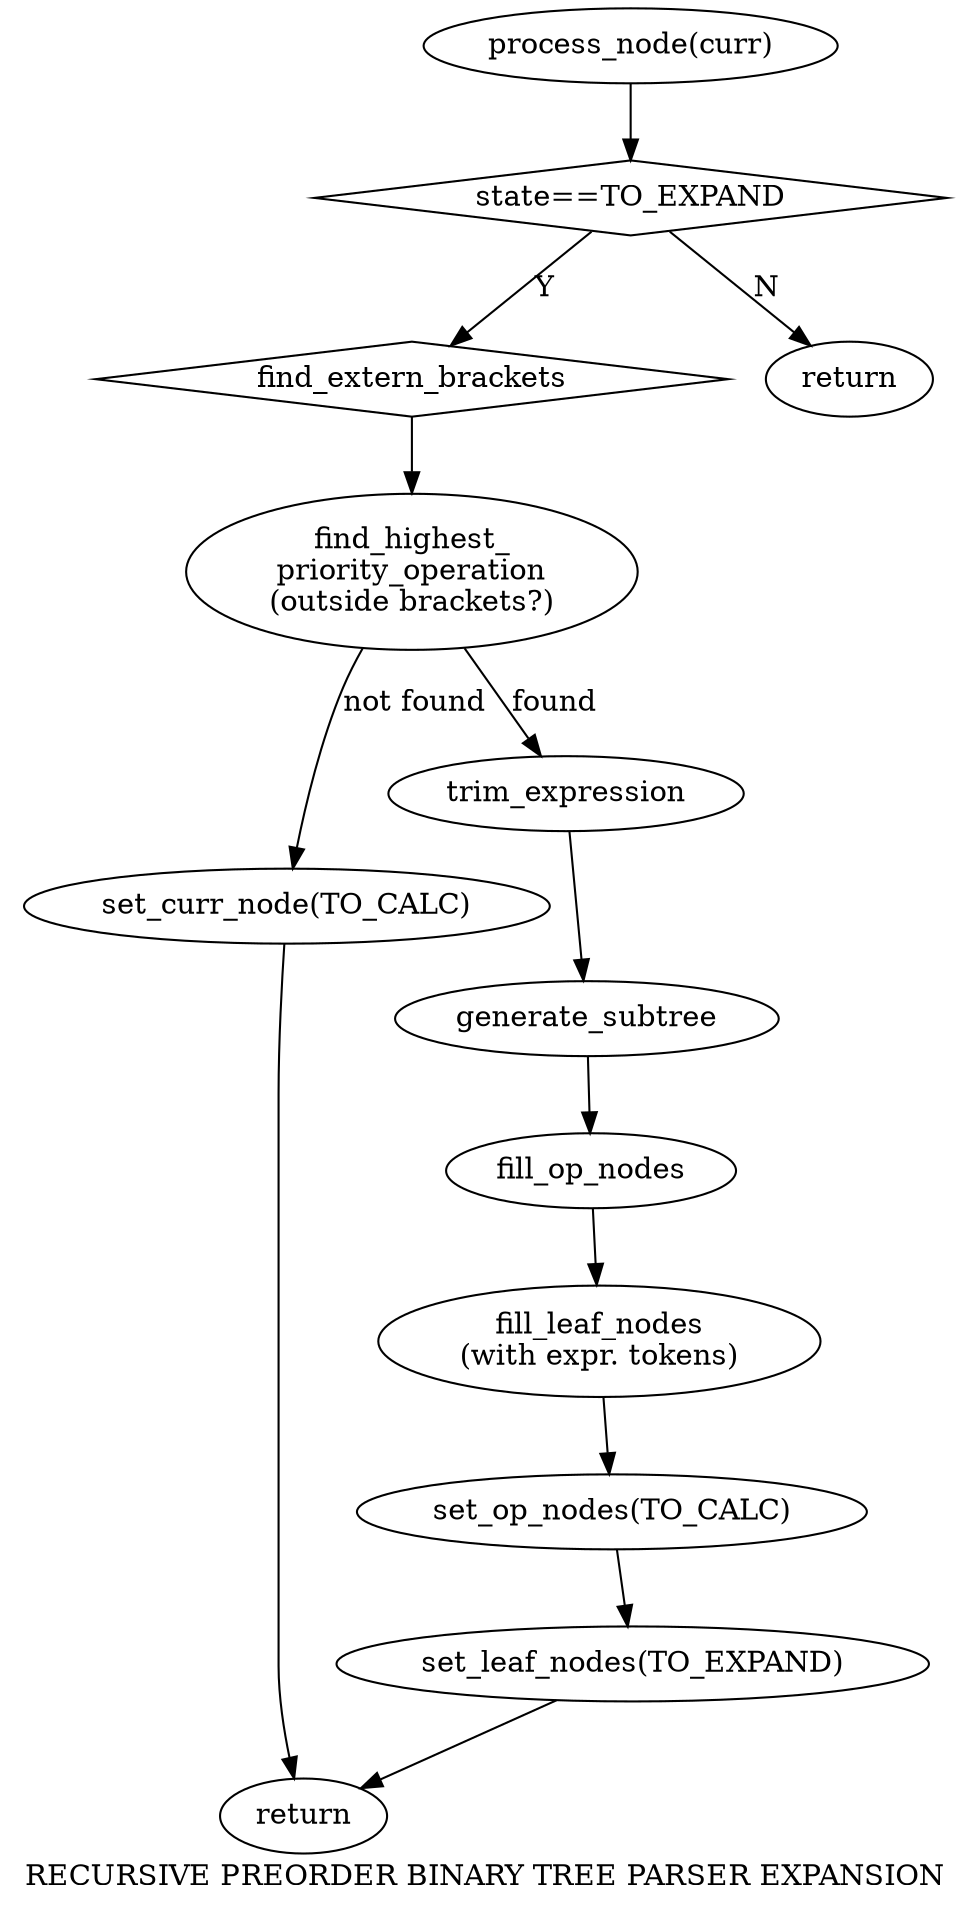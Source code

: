
digraph TREE_EXPANSION{
	label="RECURSIVE PREORDER BINARY TREE PARSER EXPANSION";
	//size="6,10";
	ratio=fill;
	process_node									[label="process_node(curr)"];
	to_expand										[label="state==TO_EXPAND" shape=diamond];
	find_extern_brackets 						[label="find_extern_brackets" shape=diamond];
	return0											[label="return"];
	find_highest_priority_operation			[label="find_highest_\npriority_operation\n(outside brackets?)"];
	set_node_to_calc								[label="set_curr_node(TO_CALC)"];
	return1											[label="return"];
	trim_expression								[label="trim_expression"];
	generate_subtree								[label="generate_subtree"];
	fill_op_nodes									[label="fill_op_nodes"];
	fill_leaf_nodes								[label="fill_leaf_nodes\n(with expr. tokens)"];
	set_op_nodes_to_calc							[label="set_op_nodes(TO_CALC)"];
	set_leaf_nodes_to_expand					[label="set_leaf_nodes(TO_EXPAND)"];
	
	process_node -> to_expand;
	to_expand->find_extern_brackets 										[label="Y"];
	to_expand->return0 														[label="N"];
	find_extern_brackets->find_highest_priority_operation 		;
	find_highest_priority_operation->trim_expression				[label="found"];
	find_highest_priority_operation->set_node_to_calc				[label="not found"];
	set_node_to_calc->return1;
	trim_expression->generate_subtree;
	generate_subtree->fill_op_nodes;
	fill_op_nodes->fill_leaf_nodes;
	fill_leaf_nodes->set_op_nodes_to_calc;
	set_op_nodes_to_calc->set_leaf_nodes_to_expand;
	set_leaf_nodes_to_expand->return1;
	
	
	
	
}






